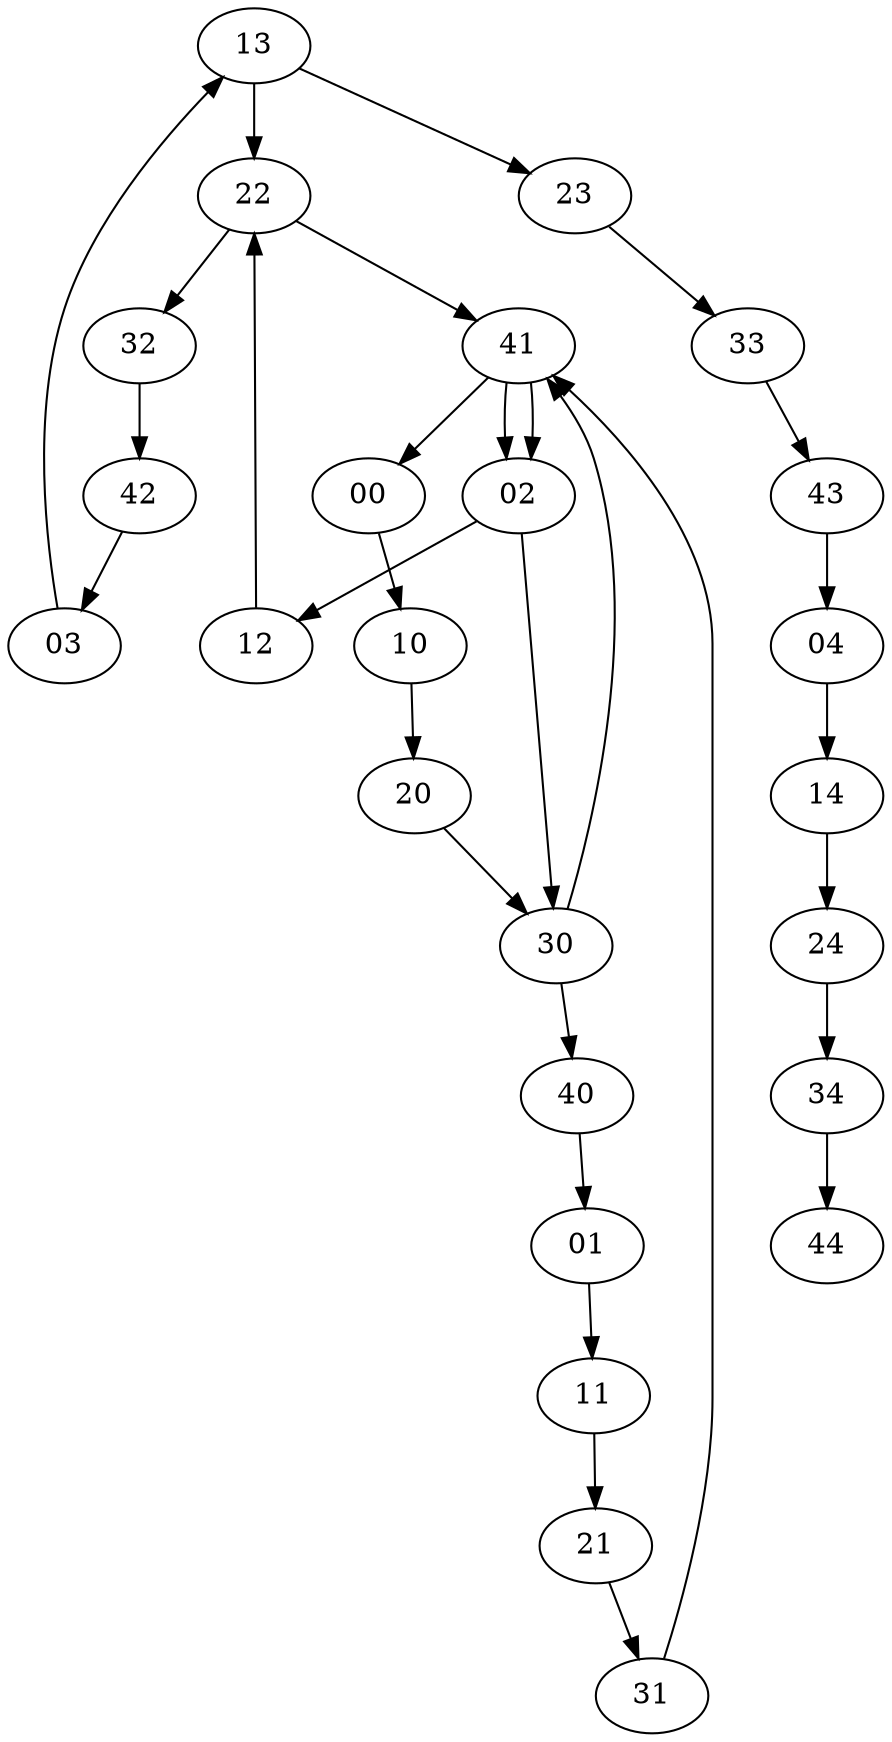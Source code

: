 digraph { 13 -> 22 -> 41 -> 02 -> 30 -> 41 -> 00 -> 10 -> 20 -> 30 -> 40 -> 01 -> 11 -> 21 -> 31 -> 41 -> 02 -> 12 -> 22 -> 32 -> 42 -> 03 -> 13 -> 23 -> 33 -> 43 -> 04 -> 14 -> 24 -> 34 -> 44}